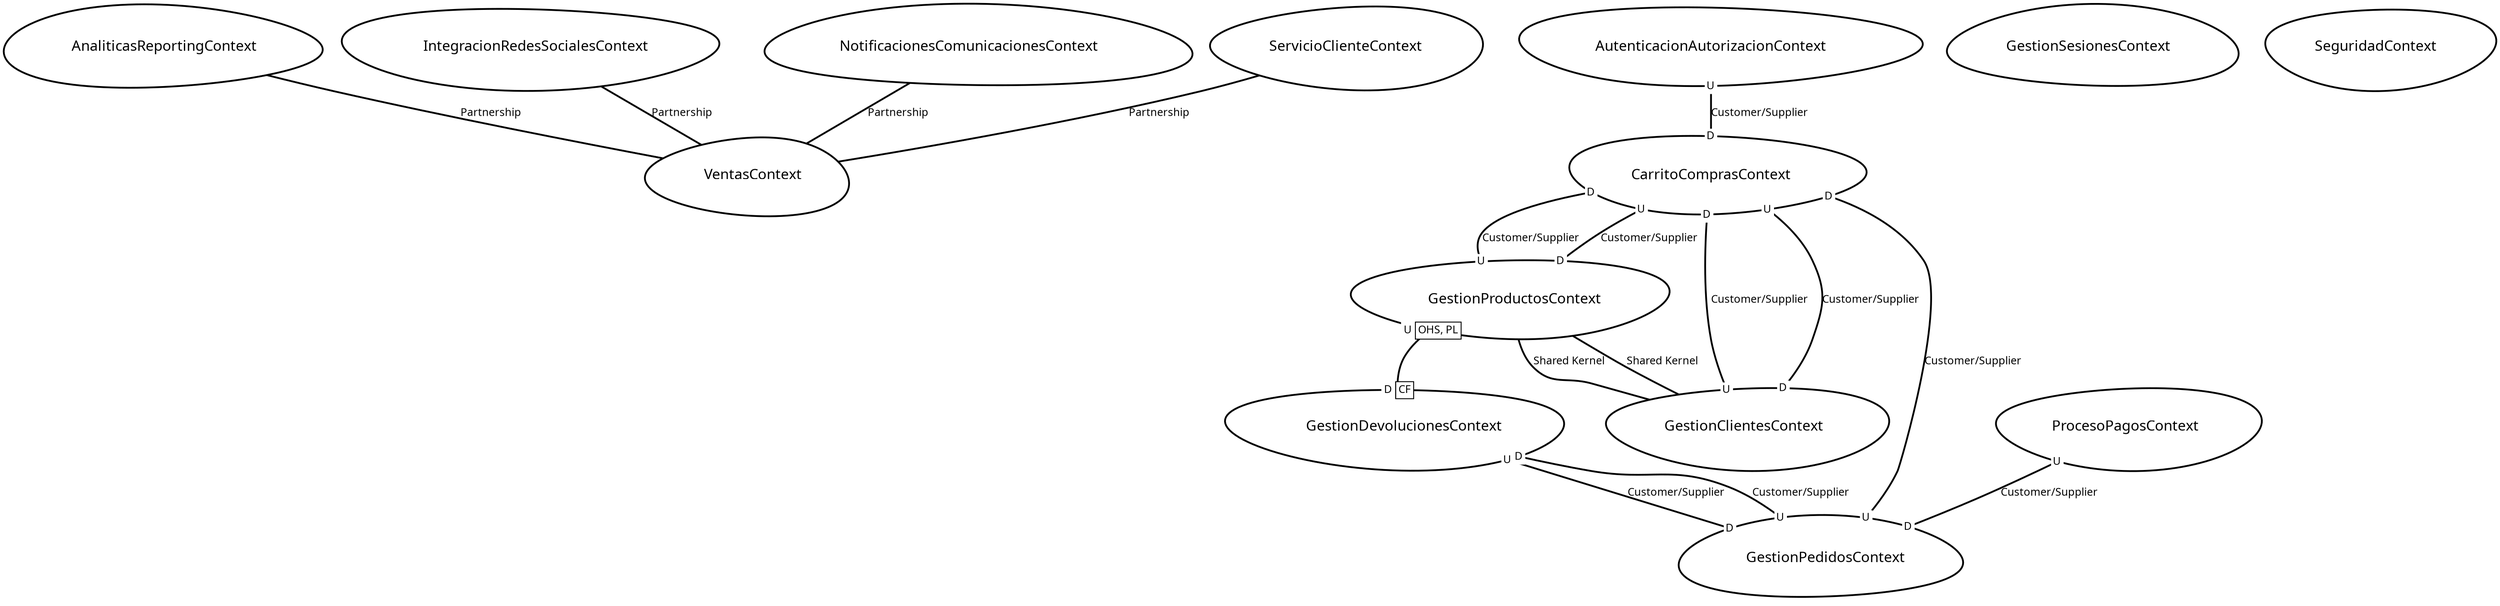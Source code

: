 digraph "ContextMapGraph" {
graph ["imagepath"="/tmp/GraphvizJava"]
"AnaliticasReportingContext" ["margin"="0.3","orientation"="259","shape"="egg","fontsize"="16","style"="bold","label"="AnaliticasReportingContext\n","fontname"="sans-serif"]
"VentasContext" ["margin"="0.3","orientation"="339","shape"="egg","fontsize"="16","style"="bold","label"="VentasContext\n","fontname"="sans-serif"]
"AutenticacionAutorizacionContext" ["margin"="0.3","orientation"="163","shape"="egg","fontsize"="16","style"="bold","label"="AutenticacionAutorizacionContext\n","fontname"="sans-serif"]
"CarritoComprasContext" ["margin"="0.3","orientation"="164","shape"="egg","fontsize"="16","style"="bold","label"="CarritoComprasContext\n","fontname"="sans-serif"]
"GestionProductosContext" ["margin"="0.3","orientation"="189","shape"="egg","fontsize"="16","style"="bold","label"="GestionProductosContext\n","fontname"="sans-serif"]
"GestionDevolucionesContext" ["margin"="0.3","orientation"="305","shape"="egg","fontsize"="16","style"="bold","label"="GestionDevolucionesContext\n","fontname"="sans-serif"]
"GestionPedidosContext" ["margin"="0.3","orientation"="245","shape"="egg","fontsize"="16","style"="bold","label"="GestionPedidosContext\n","fontname"="sans-serif"]
"GestionClientesContext" ["margin"="0.3","orientation"="70","shape"="egg","fontsize"="16","style"="bold","label"="GestionClientesContext\n","fontname"="sans-serif"]
"GestionSesionesContext" ["margin"="0.3","orientation"="112","shape"="egg","fontsize"="16","style"="bold","label"="GestionSesionesContext\n","fontname"="sans-serif"]
"IntegracionRedesSocialesContext" ["margin"="0.3","orientation"="292","shape"="egg","fontsize"="16","style"="bold","label"="IntegracionRedesSocialesContext\n","fontname"="sans-serif"]
"NotificacionesComunicacionesContext" ["margin"="0.3","orientation"="119","shape"="egg","fontsize"="16","style"="bold","label"="NotificacionesComunicacionesContext\n","fontname"="sans-serif"]
"ProcesoPagosContext" ["margin"="0.3","orientation"="69","shape"="egg","fontsize"="16","style"="bold","label"="ProcesoPagosContext\n","fontname"="sans-serif"]
"SeguridadContext" ["margin"="0.3","orientation"="61","shape"="egg","fontsize"="16","style"="bold","label"="SeguridadContext\n","fontname"="sans-serif"]
"ServicioClienteContext" ["margin"="0.3","orientation"="82","shape"="egg","fontsize"="16","style"="bold","label"="ServicioClienteContext\n","fontname"="sans-serif"]
"AnaliticasReportingContext" -> "VentasContext" ["fontsize"="12","style"="bold","label"="Partnership","dir"="none","fontname"="sans-serif"]
"AutenticacionAutorizacionContext" -> "CarritoComprasContext" ["headlabel"=<<table cellspacing="0" cellborder="0" border="0">
<tr><td bgcolor="white">D</td></tr>
</table>>,"labeldistance"="0","fontsize"="12","taillabel"=<<table cellspacing="0" cellborder="0" border="0">
<tr><td bgcolor="white">U</td></tr>
</table>>,"style"="bold","label"="Customer/Supplier","dir"="none","fontname"="sans-serif"]
"CarritoComprasContext" -> "GestionProductosContext" ["headlabel"=<<table cellspacing="0" cellborder="0" border="0">
<tr><td bgcolor="white">D</td></tr>
</table>>,"labeldistance"="0","fontsize"="12","taillabel"=<<table cellspacing="0" cellborder="0" border="0">
<tr><td bgcolor="white">U</td></tr>
</table>>,"style"="bold","label"="Customer/Supplier","dir"="none","fontname"="sans-serif"]
"CarritoComprasContext" -> "GestionClientesContext" ["headlabel"=<<table cellspacing="0" cellborder="0" border="0">
<tr><td bgcolor="white">D</td></tr>
</table>>,"labeldistance"="0","fontsize"="12","taillabel"=<<table cellspacing="0" cellborder="0" border="0">
<tr><td bgcolor="white">U</td></tr>
</table>>,"style"="bold","label"="Customer/Supplier","dir"="none","fontname"="sans-serif"]
"GestionProductosContext" -> "GestionDevolucionesContext" ["headlabel"=<<table cellspacing="0" cellborder="1" border="0">
<tr><td bgcolor="white" sides="r">D</td><td sides="trbl" bgcolor="white"><font>CF</font></td></tr>
</table>>,"labeldistance"="0","fontsize"="12","taillabel"=<<table cellspacing="0" cellborder="1" border="0">
<tr><td bgcolor="white" sides="r">U</td><td sides="trbl" bgcolor="white"><font>OHS, PL</font></td></tr>
</table>>,"style"="bold","label"="                                        ","dir"="none","fontname"="sans-serif"]
"GestionProductosContext" -> "CarritoComprasContext" ["headlabel"=<<table cellspacing="0" cellborder="0" border="0">
<tr><td bgcolor="white">D</td></tr>
</table>>,"labeldistance"="0","fontsize"="12","taillabel"=<<table cellspacing="0" cellborder="0" border="0">
<tr><td bgcolor="white">U</td></tr>
</table>>,"style"="bold","label"="Customer/Supplier","dir"="none","fontname"="sans-serif"]
"GestionProductosContext" -> "GestionClientesContext" ["fontsize"="12","style"="bold","label"="Shared Kernel","dir"="none","fontname"="sans-serif"]
"GestionDevolucionesContext" -> "GestionPedidosContext" ["headlabel"=<<table cellspacing="0" cellborder="0" border="0">
<tr><td bgcolor="white">D</td></tr>
</table>>,"labeldistance"="0","fontsize"="12","taillabel"=<<table cellspacing="0" cellborder="0" border="0">
<tr><td bgcolor="white">U</td></tr>
</table>>,"style"="bold","label"="Customer/Supplier","dir"="none","fontname"="sans-serif"]
"GestionPedidosContext" -> "GestionDevolucionesContext" ["headlabel"=<<table cellspacing="0" cellborder="0" border="0">
<tr><td bgcolor="white">D</td></tr>
</table>>,"labeldistance"="0","fontsize"="12","taillabel"=<<table cellspacing="0" cellborder="0" border="0">
<tr><td bgcolor="white">U</td></tr>
</table>>,"style"="bold","label"="Customer/Supplier","dir"="none","fontname"="sans-serif"]
"GestionPedidosContext" -> "CarritoComprasContext" ["headlabel"=<<table cellspacing="0" cellborder="0" border="0">
<tr><td bgcolor="white">D</td></tr>
</table>>,"labeldistance"="0","fontsize"="12","taillabel"=<<table cellspacing="0" cellborder="0" border="0">
<tr><td bgcolor="white">U</td></tr>
</table>>,"style"="bold","label"="Customer/Supplier","dir"="none","fontname"="sans-serif"]
"GestionClientesContext" -> "GestionProductosContext" ["fontsize"="12","style"="bold","label"="Shared Kernel","dir"="none","fontname"="sans-serif"]
"GestionClientesContext" -> "CarritoComprasContext" ["headlabel"=<<table cellspacing="0" cellborder="0" border="0">
<tr><td bgcolor="white">D</td></tr>
</table>>,"labeldistance"="0","fontsize"="12","taillabel"=<<table cellspacing="0" cellborder="0" border="0">
<tr><td bgcolor="white">U</td></tr>
</table>>,"style"="bold","label"="Customer/Supplier","dir"="none","fontname"="sans-serif"]
"IntegracionRedesSocialesContext" -> "VentasContext" ["fontsize"="12","style"="bold","label"="Partnership","dir"="none","fontname"="sans-serif"]
"NotificacionesComunicacionesContext" -> "VentasContext" ["fontsize"="12","style"="bold","label"="Partnership","dir"="none","fontname"="sans-serif"]
"ProcesoPagosContext" -> "GestionPedidosContext" ["headlabel"=<<table cellspacing="0" cellborder="0" border="0">
<tr><td bgcolor="white">D</td></tr>
</table>>,"labeldistance"="0","fontsize"="12","taillabel"=<<table cellspacing="0" cellborder="0" border="0">
<tr><td bgcolor="white">U</td></tr>
</table>>,"style"="bold","label"="Customer/Supplier","dir"="none","fontname"="sans-serif"]
"ServicioClienteContext" -> "VentasContext" ["fontsize"="12","style"="bold","label"="Partnership","dir"="none","fontname"="sans-serif"]
}
